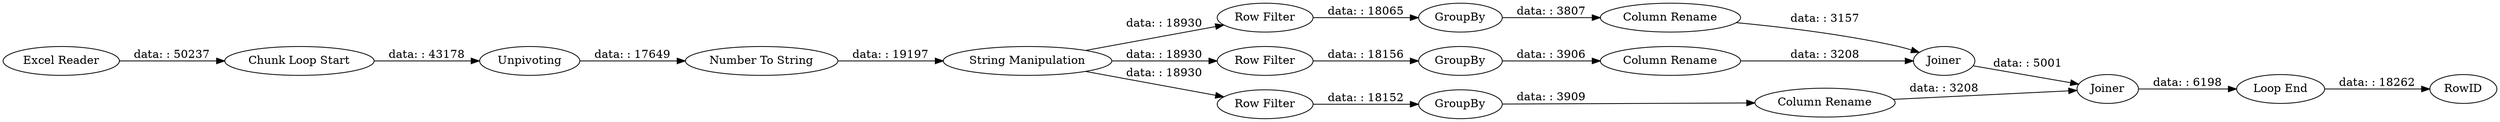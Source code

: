 digraph {
	"-9039123109770084230_20" [label=RowID]
	"-9039123109770084230_19" [label="Loop End"]
	"-9039123109770084230_17" [label=Joiner]
	"-9039123109770084230_18" [label=Joiner]
	"-9039123109770084230_8" [label="Row Filter"]
	"-9039123109770084230_6" [label="String Manipulation"]
	"-9039123109770084230_10" [label="Row Filter"]
	"-9039123109770084230_3" [label=Unpivoting]
	"-9039123109770084230_16" [label="Column Rename"]
	"-9039123109770084230_7" [label="Number To String"]
	"-9039123109770084230_2" [label="Chunk Loop Start"]
	"-9039123109770084230_1" [label="Excel Reader"]
	"-9039123109770084230_13" [label=GroupBy]
	"-9039123109770084230_11" [label=GroupBy]
	"-9039123109770084230_15" [label="Column Rename"]
	"-9039123109770084230_14" [label="Column Rename"]
	"-9039123109770084230_9" [label=GroupBy]
	"-9039123109770084230_12" [label="Row Filter"]
	"-9039123109770084230_10" -> "-9039123109770084230_11" [label="data: : 18156"]
	"-9039123109770084230_13" -> "-9039123109770084230_16" [label="data: : 3909"]
	"-9039123109770084230_15" -> "-9039123109770084230_17" [label="data: : 3208"]
	"-9039123109770084230_19" -> "-9039123109770084230_20" [label="data: : 18262"]
	"-9039123109770084230_6" -> "-9039123109770084230_8" [label="data: : 18930"]
	"-9039123109770084230_6" -> "-9039123109770084230_12" [label="data: : 18930"]
	"-9039123109770084230_12" -> "-9039123109770084230_13" [label="data: : 18152"]
	"-9039123109770084230_7" -> "-9039123109770084230_6" [label="data: : 19197"]
	"-9039123109770084230_16" -> "-9039123109770084230_18" [label="data: : 3208"]
	"-9039123109770084230_9" -> "-9039123109770084230_14" [label="data: : 3807"]
	"-9039123109770084230_11" -> "-9039123109770084230_15" [label="data: : 3906"]
	"-9039123109770084230_6" -> "-9039123109770084230_10" [label="data: : 18930"]
	"-9039123109770084230_1" -> "-9039123109770084230_2" [label="data: : 50237"]
	"-9039123109770084230_18" -> "-9039123109770084230_19" [label="data: : 6198"]
	"-9039123109770084230_2" -> "-9039123109770084230_3" [label="data: : 43178"]
	"-9039123109770084230_8" -> "-9039123109770084230_9" [label="data: : 18065"]
	"-9039123109770084230_14" -> "-9039123109770084230_17" [label="data: : 3157"]
	"-9039123109770084230_17" -> "-9039123109770084230_18" [label="data: : 5001"]
	"-9039123109770084230_3" -> "-9039123109770084230_7" [label="data: : 17649"]
	rankdir=LR
}
